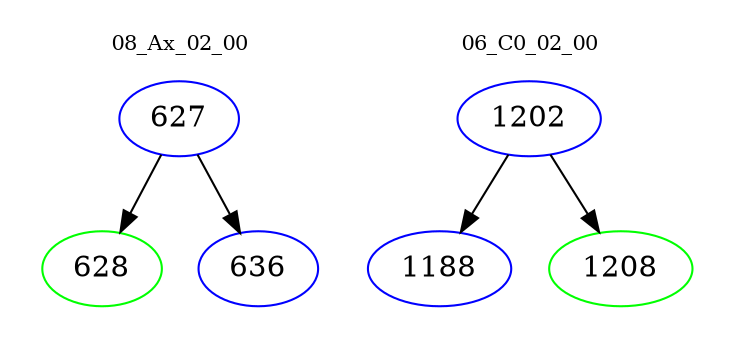 digraph{
subgraph cluster_0 {
color = white
label = "08_Ax_02_00";
fontsize=10;
T0_627 [label="627", color="blue"]
T0_627 -> T0_628 [color="black"]
T0_628 [label="628", color="green"]
T0_627 -> T0_636 [color="black"]
T0_636 [label="636", color="blue"]
}
subgraph cluster_1 {
color = white
label = "06_C0_02_00";
fontsize=10;
T1_1202 [label="1202", color="blue"]
T1_1202 -> T1_1188 [color="black"]
T1_1188 [label="1188", color="blue"]
T1_1202 -> T1_1208 [color="black"]
T1_1208 [label="1208", color="green"]
}
}
